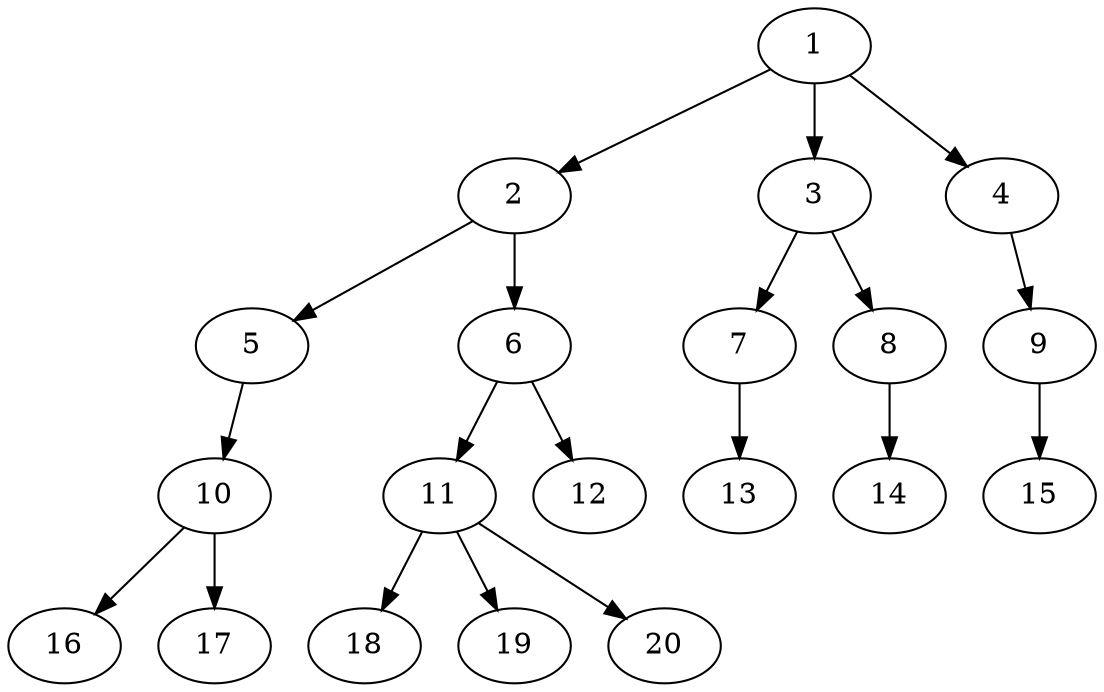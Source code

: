 digraph G {
    
 1-> {2 3 4}
 2-> { 5 6 }
 3-> { 7 8}
 4-> 9
 5-> 10
 6-> { 11 12 }
 7-> 13
 8-> 14
 9-> 15
 10-> { 16 17}
 11-> {18 19 20}
 
 
 
 
}
